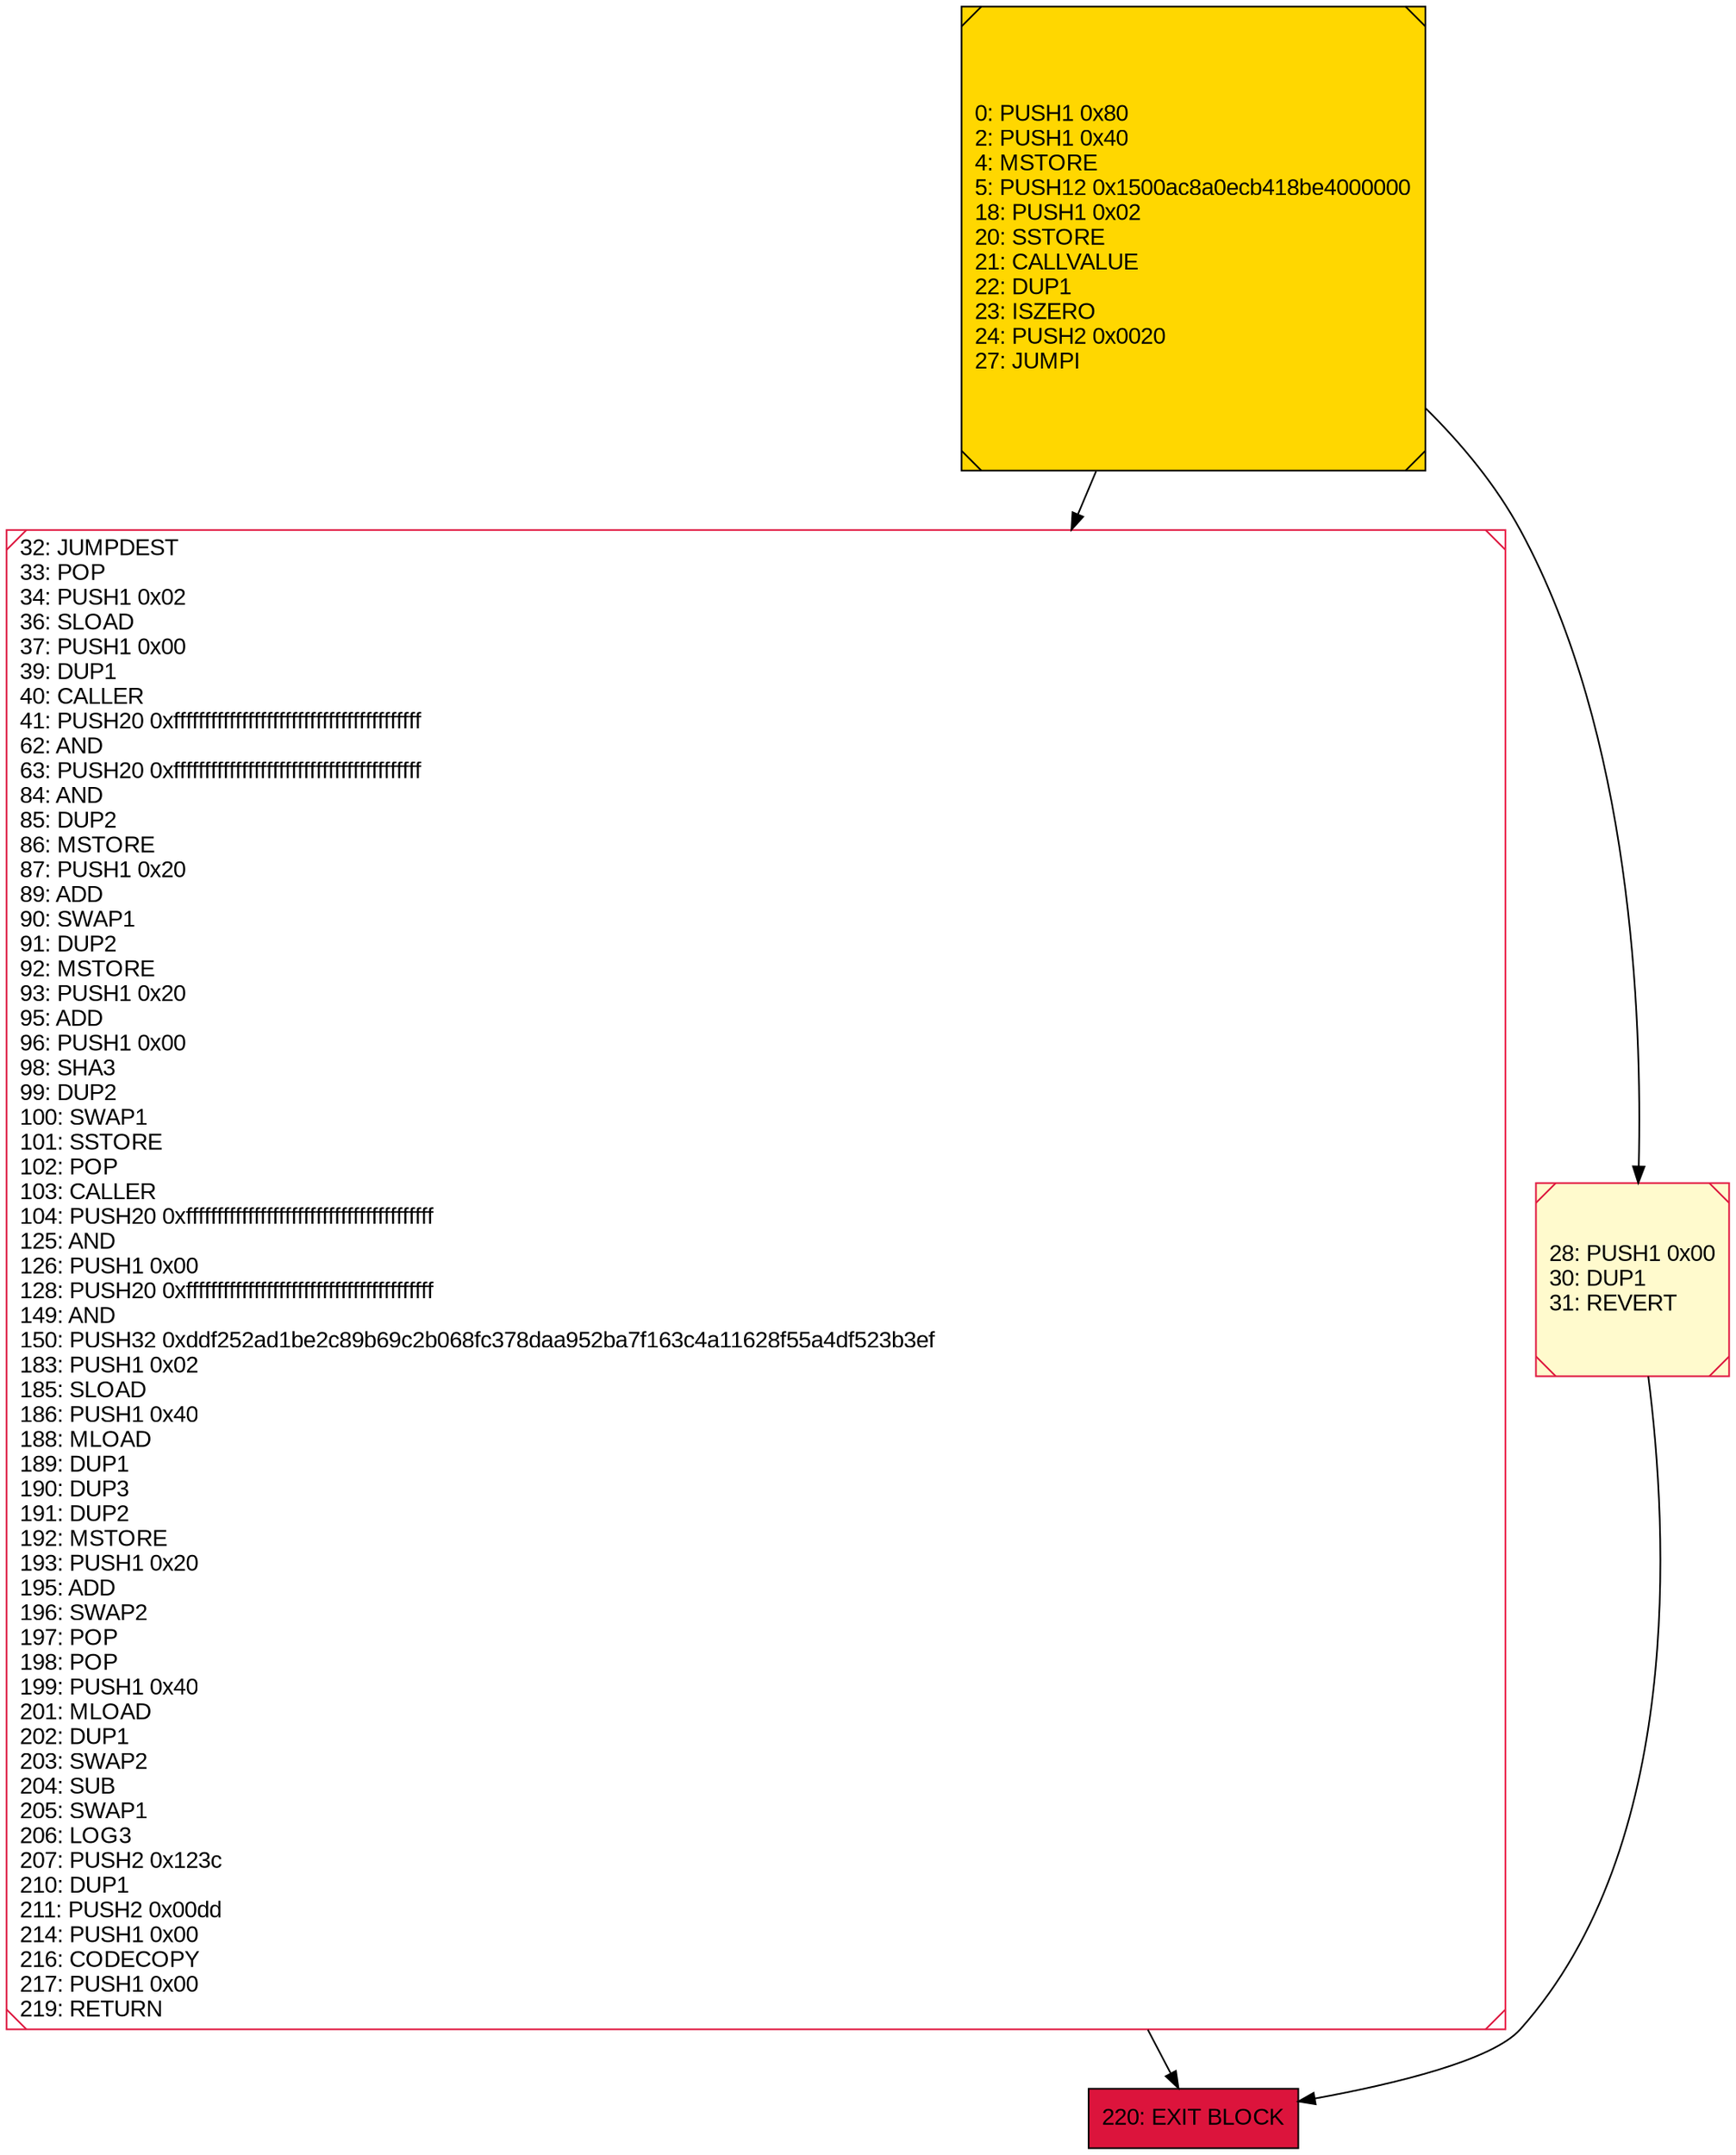 digraph G {
bgcolor=transparent rankdir=UD;
node [shape=box style=filled color=black fillcolor=white fontname=arial fontcolor=black];
32 [label="32: JUMPDEST\l33: POP\l34: PUSH1 0x02\l36: SLOAD\l37: PUSH1 0x00\l39: DUP1\l40: CALLER\l41: PUSH20 0xffffffffffffffffffffffffffffffffffffffff\l62: AND\l63: PUSH20 0xffffffffffffffffffffffffffffffffffffffff\l84: AND\l85: DUP2\l86: MSTORE\l87: PUSH1 0x20\l89: ADD\l90: SWAP1\l91: DUP2\l92: MSTORE\l93: PUSH1 0x20\l95: ADD\l96: PUSH1 0x00\l98: SHA3\l99: DUP2\l100: SWAP1\l101: SSTORE\l102: POP\l103: CALLER\l104: PUSH20 0xffffffffffffffffffffffffffffffffffffffff\l125: AND\l126: PUSH1 0x00\l128: PUSH20 0xffffffffffffffffffffffffffffffffffffffff\l149: AND\l150: PUSH32 0xddf252ad1be2c89b69c2b068fc378daa952ba7f163c4a11628f55a4df523b3ef\l183: PUSH1 0x02\l185: SLOAD\l186: PUSH1 0x40\l188: MLOAD\l189: DUP1\l190: DUP3\l191: DUP2\l192: MSTORE\l193: PUSH1 0x20\l195: ADD\l196: SWAP2\l197: POP\l198: POP\l199: PUSH1 0x40\l201: MLOAD\l202: DUP1\l203: SWAP2\l204: SUB\l205: SWAP1\l206: LOG3\l207: PUSH2 0x123c\l210: DUP1\l211: PUSH2 0x00dd\l214: PUSH1 0x00\l216: CODECOPY\l217: PUSH1 0x00\l219: RETURN\l" shape=Msquare color=crimson ];
220 [label="220: EXIT BLOCK\l" fillcolor=crimson ];
0 [label="0: PUSH1 0x80\l2: PUSH1 0x40\l4: MSTORE\l5: PUSH12 0x1500ac8a0ecb418be4000000\l18: PUSH1 0x02\l20: SSTORE\l21: CALLVALUE\l22: DUP1\l23: ISZERO\l24: PUSH2 0x0020\l27: JUMPI\l" fillcolor=lemonchiffon shape=Msquare fillcolor=gold ];
28 [label="28: PUSH1 0x00\l30: DUP1\l31: REVERT\l" fillcolor=lemonchiffon shape=Msquare color=crimson ];
0 -> 28;
28 -> 220;
0 -> 32;
32 -> 220;
}